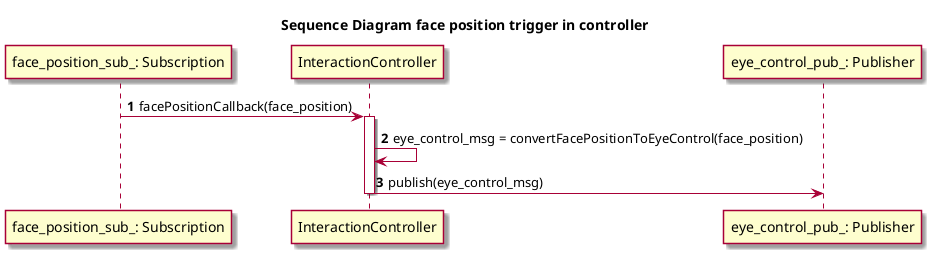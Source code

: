 @startuml Sequence_Diagram_camera_input_trigger

title Sequence Diagram face position trigger in controller

skin rose

autonumber

participant "face_position_sub_: Subscription" as face_position_sub_
participant "InteractionController" as InteractionController
participant "eye_control_pub_: Publisher" as eye_control_pub_

face_position_sub_ -> InteractionController: facePositionCallback(face_position)
activate InteractionController
    InteractionController -> InteractionController: eye_control_msg = convertFacePositionToEyeControl(face_position)
    InteractionController -> eye_control_pub_: publish(eye_control_msg)
deactivate InteractionController

@enduml